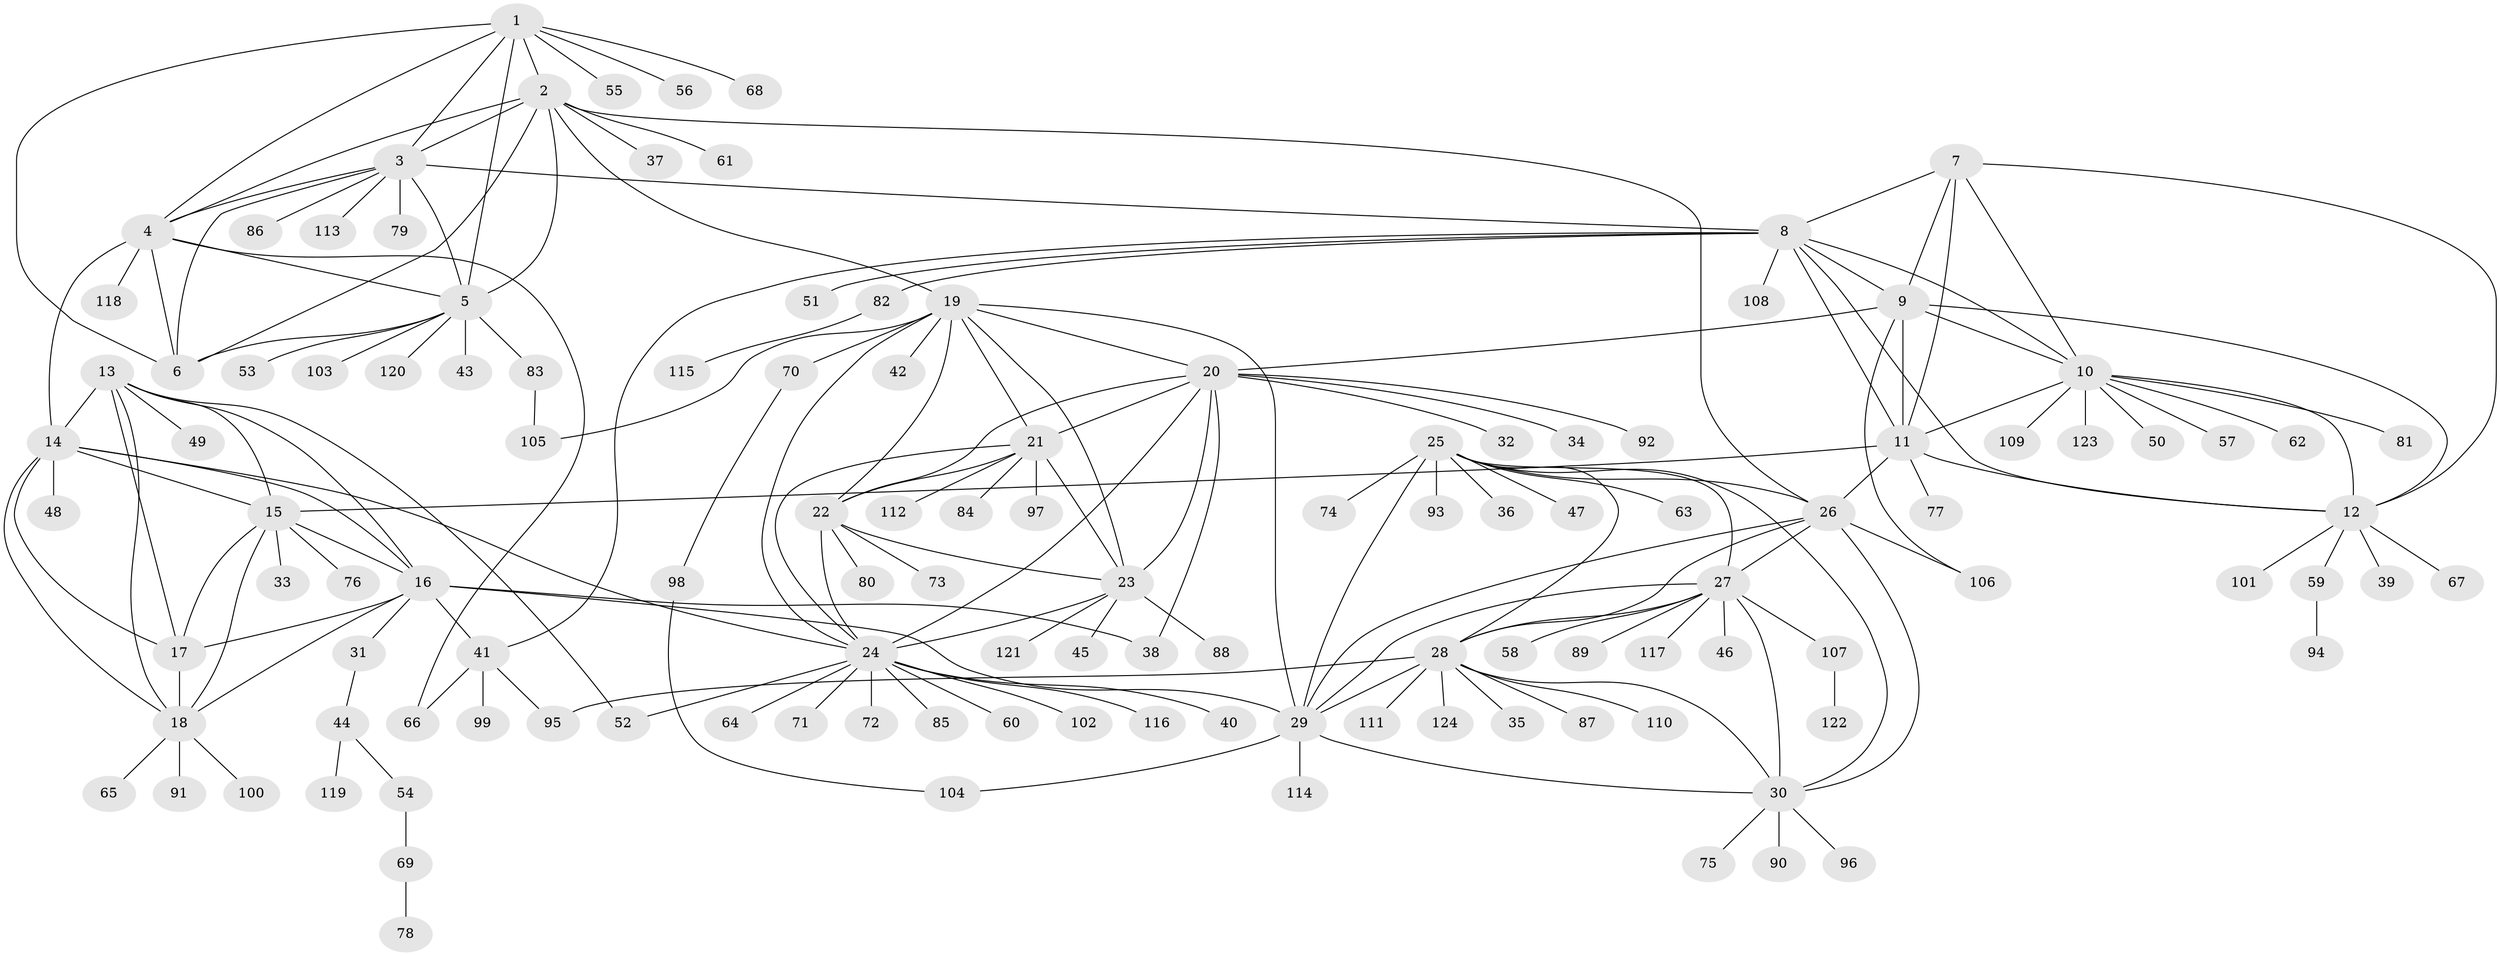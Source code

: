// Generated by graph-tools (version 1.1) at 2025/50/03/09/25 03:50:35]
// undirected, 124 vertices, 187 edges
graph export_dot {
graph [start="1"]
  node [color=gray90,style=filled];
  1;
  2;
  3;
  4;
  5;
  6;
  7;
  8;
  9;
  10;
  11;
  12;
  13;
  14;
  15;
  16;
  17;
  18;
  19;
  20;
  21;
  22;
  23;
  24;
  25;
  26;
  27;
  28;
  29;
  30;
  31;
  32;
  33;
  34;
  35;
  36;
  37;
  38;
  39;
  40;
  41;
  42;
  43;
  44;
  45;
  46;
  47;
  48;
  49;
  50;
  51;
  52;
  53;
  54;
  55;
  56;
  57;
  58;
  59;
  60;
  61;
  62;
  63;
  64;
  65;
  66;
  67;
  68;
  69;
  70;
  71;
  72;
  73;
  74;
  75;
  76;
  77;
  78;
  79;
  80;
  81;
  82;
  83;
  84;
  85;
  86;
  87;
  88;
  89;
  90;
  91;
  92;
  93;
  94;
  95;
  96;
  97;
  98;
  99;
  100;
  101;
  102;
  103;
  104;
  105;
  106;
  107;
  108;
  109;
  110;
  111;
  112;
  113;
  114;
  115;
  116;
  117;
  118;
  119;
  120;
  121;
  122;
  123;
  124;
  1 -- 2;
  1 -- 3;
  1 -- 4;
  1 -- 5;
  1 -- 6;
  1 -- 55;
  1 -- 56;
  1 -- 68;
  2 -- 3;
  2 -- 4;
  2 -- 5;
  2 -- 6;
  2 -- 19;
  2 -- 26;
  2 -- 37;
  2 -- 61;
  3 -- 4;
  3 -- 5;
  3 -- 6;
  3 -- 8;
  3 -- 79;
  3 -- 86;
  3 -- 113;
  4 -- 5;
  4 -- 6;
  4 -- 14;
  4 -- 66;
  4 -- 118;
  5 -- 6;
  5 -- 43;
  5 -- 53;
  5 -- 83;
  5 -- 103;
  5 -- 120;
  7 -- 8;
  7 -- 9;
  7 -- 10;
  7 -- 11;
  7 -- 12;
  8 -- 9;
  8 -- 10;
  8 -- 11;
  8 -- 12;
  8 -- 41;
  8 -- 51;
  8 -- 82;
  8 -- 108;
  9 -- 10;
  9 -- 11;
  9 -- 12;
  9 -- 20;
  9 -- 106;
  10 -- 11;
  10 -- 12;
  10 -- 50;
  10 -- 57;
  10 -- 62;
  10 -- 81;
  10 -- 109;
  10 -- 123;
  11 -- 12;
  11 -- 15;
  11 -- 26;
  11 -- 77;
  12 -- 39;
  12 -- 59;
  12 -- 67;
  12 -- 101;
  13 -- 14;
  13 -- 15;
  13 -- 16;
  13 -- 17;
  13 -- 18;
  13 -- 49;
  13 -- 52;
  14 -- 15;
  14 -- 16;
  14 -- 17;
  14 -- 18;
  14 -- 24;
  14 -- 48;
  15 -- 16;
  15 -- 17;
  15 -- 18;
  15 -- 33;
  15 -- 76;
  16 -- 17;
  16 -- 18;
  16 -- 29;
  16 -- 31;
  16 -- 38;
  16 -- 41;
  17 -- 18;
  18 -- 65;
  18 -- 91;
  18 -- 100;
  19 -- 20;
  19 -- 21;
  19 -- 22;
  19 -- 23;
  19 -- 24;
  19 -- 29;
  19 -- 42;
  19 -- 70;
  19 -- 105;
  20 -- 21;
  20 -- 22;
  20 -- 23;
  20 -- 24;
  20 -- 32;
  20 -- 34;
  20 -- 38;
  20 -- 92;
  21 -- 22;
  21 -- 23;
  21 -- 24;
  21 -- 84;
  21 -- 97;
  21 -- 112;
  22 -- 23;
  22 -- 24;
  22 -- 73;
  22 -- 80;
  23 -- 24;
  23 -- 45;
  23 -- 88;
  23 -- 121;
  24 -- 40;
  24 -- 52;
  24 -- 60;
  24 -- 64;
  24 -- 71;
  24 -- 72;
  24 -- 85;
  24 -- 102;
  24 -- 116;
  25 -- 26;
  25 -- 27;
  25 -- 28;
  25 -- 29;
  25 -- 30;
  25 -- 36;
  25 -- 47;
  25 -- 63;
  25 -- 74;
  25 -- 93;
  26 -- 27;
  26 -- 28;
  26 -- 29;
  26 -- 30;
  26 -- 106;
  27 -- 28;
  27 -- 29;
  27 -- 30;
  27 -- 46;
  27 -- 58;
  27 -- 89;
  27 -- 107;
  27 -- 117;
  28 -- 29;
  28 -- 30;
  28 -- 35;
  28 -- 87;
  28 -- 95;
  28 -- 110;
  28 -- 111;
  28 -- 124;
  29 -- 30;
  29 -- 104;
  29 -- 114;
  30 -- 75;
  30 -- 90;
  30 -- 96;
  31 -- 44;
  41 -- 66;
  41 -- 95;
  41 -- 99;
  44 -- 54;
  44 -- 119;
  54 -- 69;
  59 -- 94;
  69 -- 78;
  70 -- 98;
  82 -- 115;
  83 -- 105;
  98 -- 104;
  107 -- 122;
}
